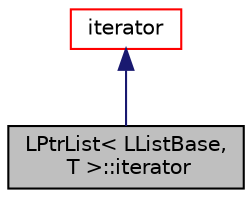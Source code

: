 digraph "LPtrList&lt; LListBase, T &gt;::iterator"
{
  bgcolor="transparent";
  edge [fontname="Helvetica",fontsize="10",labelfontname="Helvetica",labelfontsize="10"];
  node [fontname="Helvetica",fontsize="10",shape=record];
  Node1 [label="LPtrList\< LListBase,\l T \>::iterator",height=0.2,width=0.4,color="black", fillcolor="grey75", style="filled", fontcolor="black"];
  Node2 -> Node1 [dir="back",color="midnightblue",fontsize="10",style="solid",fontname="Helvetica"];
  Node2 [label="iterator",height=0.2,width=0.4,color="red",URL="$a01203.html",tooltip="An STL-conforming iterator. "];
}
